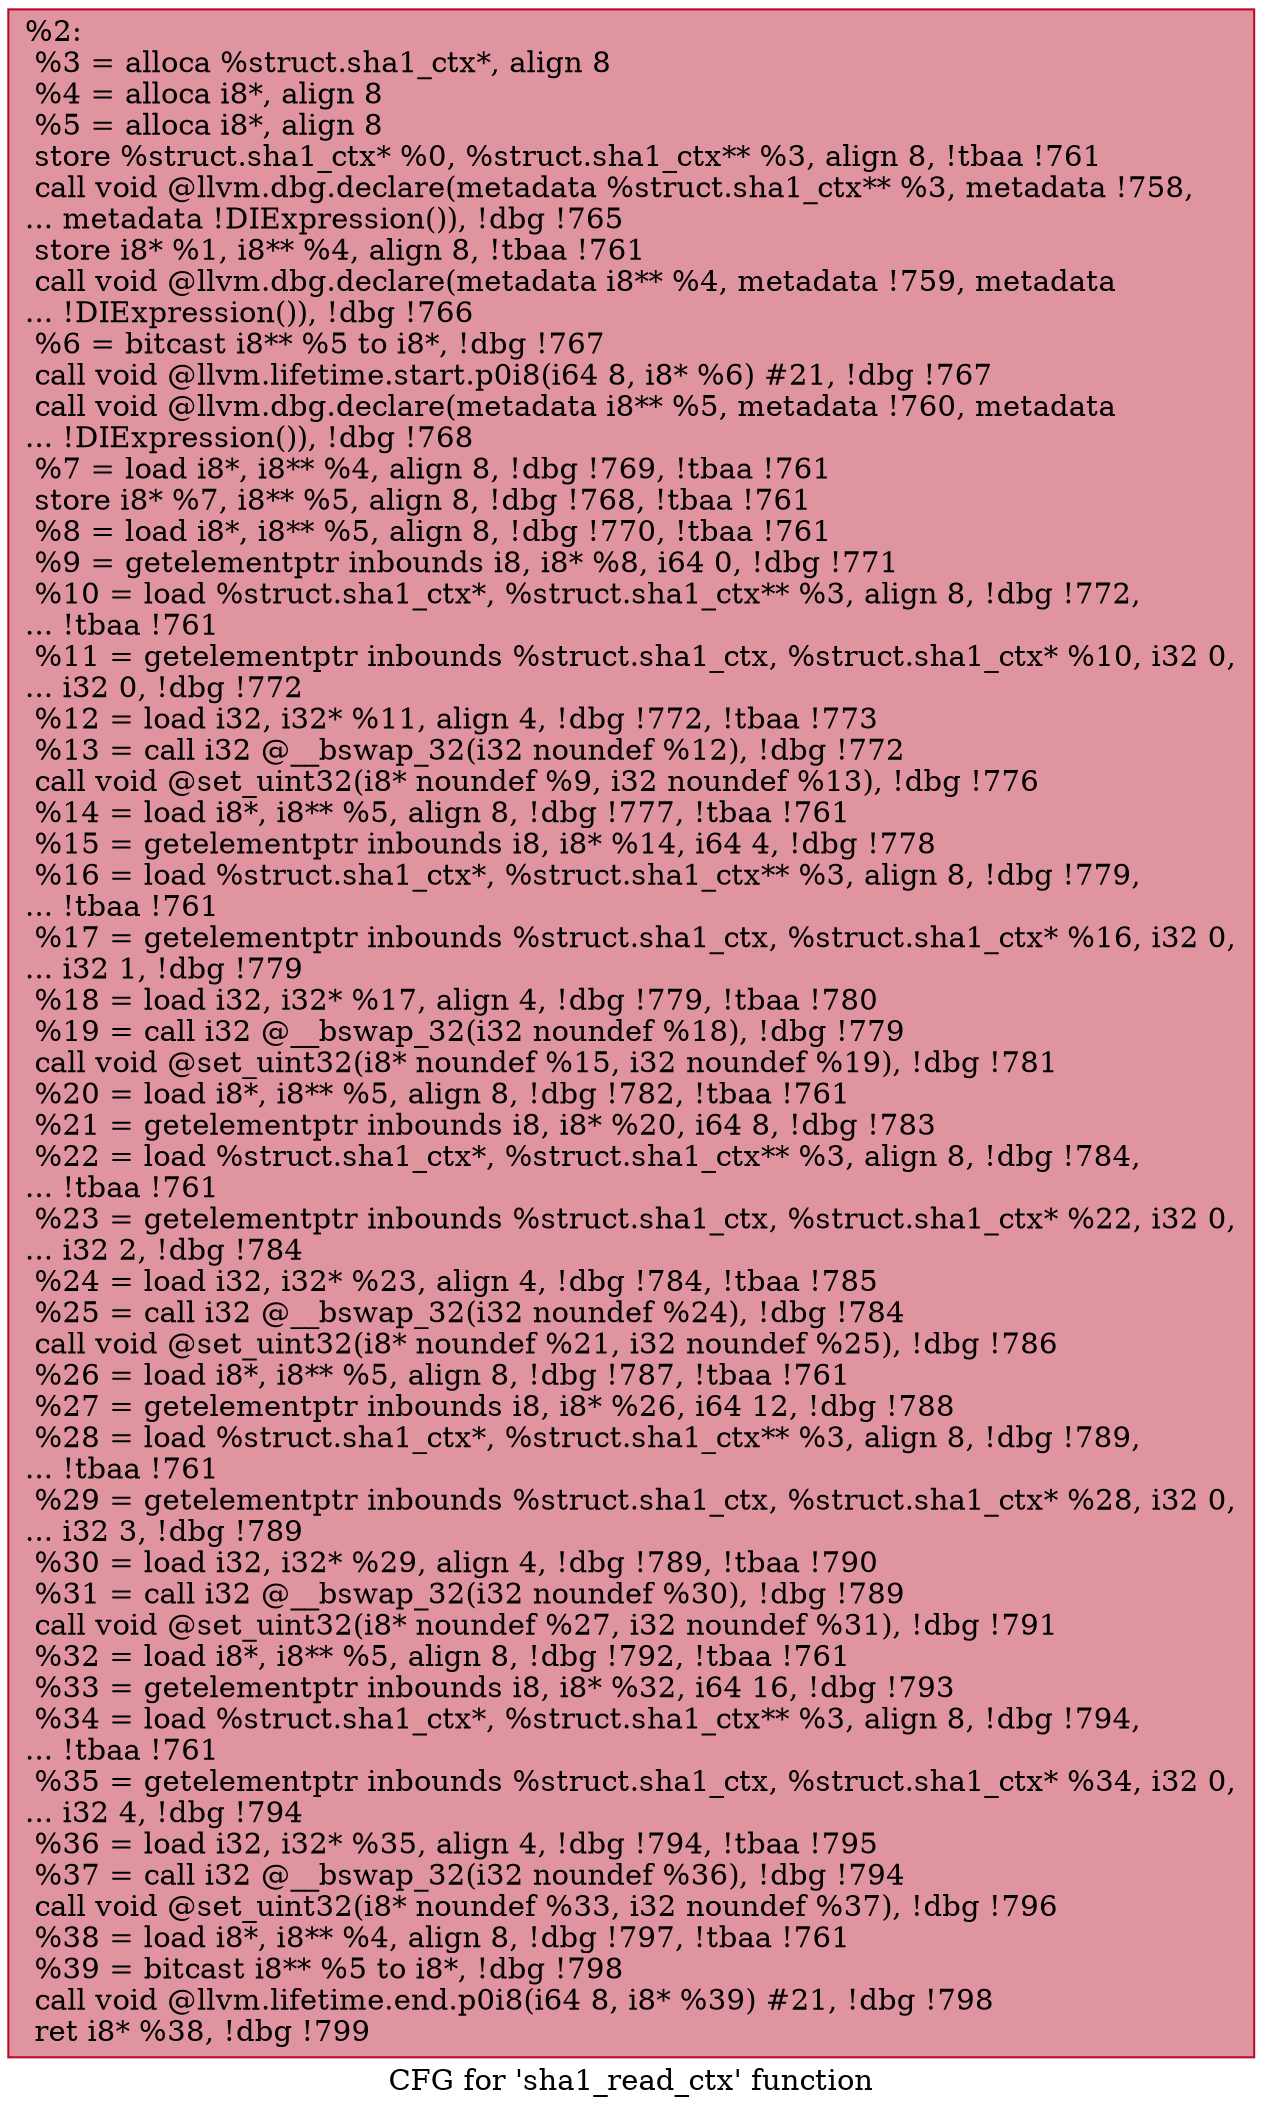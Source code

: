 digraph "CFG for 'sha1_read_ctx' function" {
	label="CFG for 'sha1_read_ctx' function";

	Node0x17d2e90 [shape=record,color="#b70d28ff", style=filled, fillcolor="#b70d2870",label="{%2:\l  %3 = alloca %struct.sha1_ctx*, align 8\l  %4 = alloca i8*, align 8\l  %5 = alloca i8*, align 8\l  store %struct.sha1_ctx* %0, %struct.sha1_ctx** %3, align 8, !tbaa !761\l  call void @llvm.dbg.declare(metadata %struct.sha1_ctx** %3, metadata !758,\l... metadata !DIExpression()), !dbg !765\l  store i8* %1, i8** %4, align 8, !tbaa !761\l  call void @llvm.dbg.declare(metadata i8** %4, metadata !759, metadata\l... !DIExpression()), !dbg !766\l  %6 = bitcast i8** %5 to i8*, !dbg !767\l  call void @llvm.lifetime.start.p0i8(i64 8, i8* %6) #21, !dbg !767\l  call void @llvm.dbg.declare(metadata i8** %5, metadata !760, metadata\l... !DIExpression()), !dbg !768\l  %7 = load i8*, i8** %4, align 8, !dbg !769, !tbaa !761\l  store i8* %7, i8** %5, align 8, !dbg !768, !tbaa !761\l  %8 = load i8*, i8** %5, align 8, !dbg !770, !tbaa !761\l  %9 = getelementptr inbounds i8, i8* %8, i64 0, !dbg !771\l  %10 = load %struct.sha1_ctx*, %struct.sha1_ctx** %3, align 8, !dbg !772,\l... !tbaa !761\l  %11 = getelementptr inbounds %struct.sha1_ctx, %struct.sha1_ctx* %10, i32 0,\l... i32 0, !dbg !772\l  %12 = load i32, i32* %11, align 4, !dbg !772, !tbaa !773\l  %13 = call i32 @__bswap_32(i32 noundef %12), !dbg !772\l  call void @set_uint32(i8* noundef %9, i32 noundef %13), !dbg !776\l  %14 = load i8*, i8** %5, align 8, !dbg !777, !tbaa !761\l  %15 = getelementptr inbounds i8, i8* %14, i64 4, !dbg !778\l  %16 = load %struct.sha1_ctx*, %struct.sha1_ctx** %3, align 8, !dbg !779,\l... !tbaa !761\l  %17 = getelementptr inbounds %struct.sha1_ctx, %struct.sha1_ctx* %16, i32 0,\l... i32 1, !dbg !779\l  %18 = load i32, i32* %17, align 4, !dbg !779, !tbaa !780\l  %19 = call i32 @__bswap_32(i32 noundef %18), !dbg !779\l  call void @set_uint32(i8* noundef %15, i32 noundef %19), !dbg !781\l  %20 = load i8*, i8** %5, align 8, !dbg !782, !tbaa !761\l  %21 = getelementptr inbounds i8, i8* %20, i64 8, !dbg !783\l  %22 = load %struct.sha1_ctx*, %struct.sha1_ctx** %3, align 8, !dbg !784,\l... !tbaa !761\l  %23 = getelementptr inbounds %struct.sha1_ctx, %struct.sha1_ctx* %22, i32 0,\l... i32 2, !dbg !784\l  %24 = load i32, i32* %23, align 4, !dbg !784, !tbaa !785\l  %25 = call i32 @__bswap_32(i32 noundef %24), !dbg !784\l  call void @set_uint32(i8* noundef %21, i32 noundef %25), !dbg !786\l  %26 = load i8*, i8** %5, align 8, !dbg !787, !tbaa !761\l  %27 = getelementptr inbounds i8, i8* %26, i64 12, !dbg !788\l  %28 = load %struct.sha1_ctx*, %struct.sha1_ctx** %3, align 8, !dbg !789,\l... !tbaa !761\l  %29 = getelementptr inbounds %struct.sha1_ctx, %struct.sha1_ctx* %28, i32 0,\l... i32 3, !dbg !789\l  %30 = load i32, i32* %29, align 4, !dbg !789, !tbaa !790\l  %31 = call i32 @__bswap_32(i32 noundef %30), !dbg !789\l  call void @set_uint32(i8* noundef %27, i32 noundef %31), !dbg !791\l  %32 = load i8*, i8** %5, align 8, !dbg !792, !tbaa !761\l  %33 = getelementptr inbounds i8, i8* %32, i64 16, !dbg !793\l  %34 = load %struct.sha1_ctx*, %struct.sha1_ctx** %3, align 8, !dbg !794,\l... !tbaa !761\l  %35 = getelementptr inbounds %struct.sha1_ctx, %struct.sha1_ctx* %34, i32 0,\l... i32 4, !dbg !794\l  %36 = load i32, i32* %35, align 4, !dbg !794, !tbaa !795\l  %37 = call i32 @__bswap_32(i32 noundef %36), !dbg !794\l  call void @set_uint32(i8* noundef %33, i32 noundef %37), !dbg !796\l  %38 = load i8*, i8** %4, align 8, !dbg !797, !tbaa !761\l  %39 = bitcast i8** %5 to i8*, !dbg !798\l  call void @llvm.lifetime.end.p0i8(i64 8, i8* %39) #21, !dbg !798\l  ret i8* %38, !dbg !799\l}"];
}

